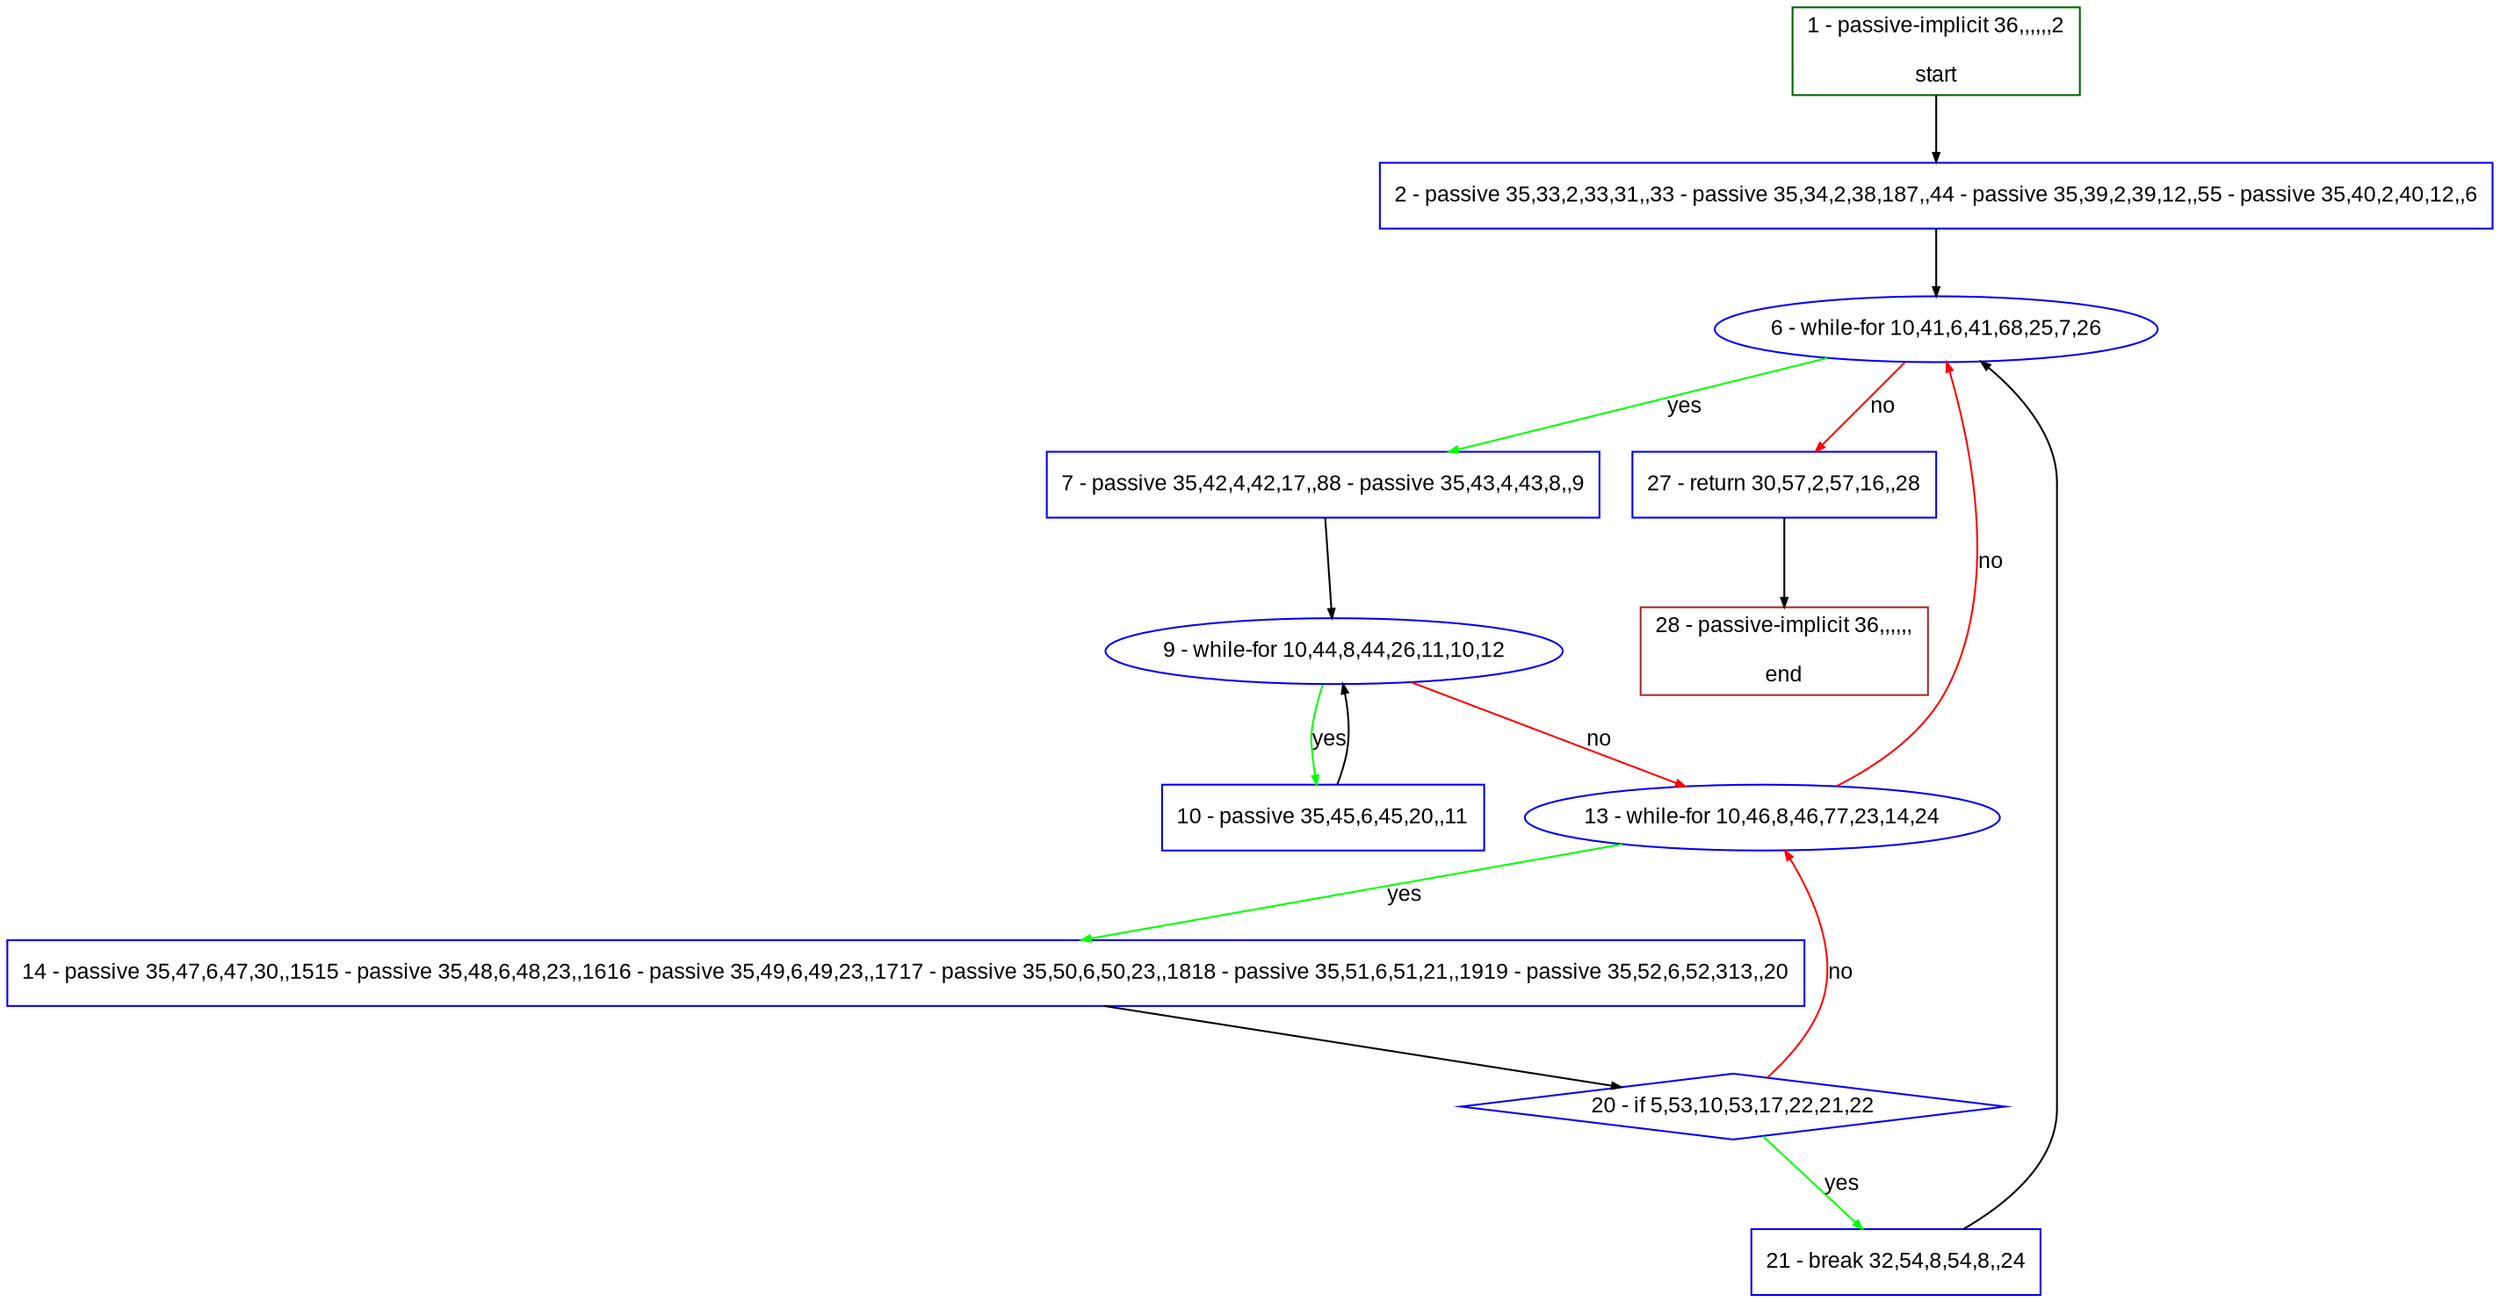 digraph "" {
  graph [pack="true", label="", fontsize="12", packmode="clust", fontname="Arial", fillcolor="#FFFFCC", bgcolor="white", style="rounded,filled", compound="true"];
  node [node_initialized="no", label="", color="grey", fontsize="12", fillcolor="white", fontname="Arial", style="filled", shape="rectangle", compound="true", fixedsize="false"];
  edge [fontcolor="black", arrowhead="normal", arrowtail="none", arrowsize="0.5", ltail="", label="", color="black", fontsize="12", lhead="", fontname="Arial", dir="forward", compound="true"];
  __N1 [label="2 - passive 35,33,2,33,31,,33 - passive 35,34,2,38,187,,44 - passive 35,39,2,39,12,,55 - passive 35,40,2,40,12,,6", color="#0000ff", fillcolor="#ffffff", style="filled", shape="box"];
  __N2 [label="1 - passive-implicit 36,,,,,,2\n\nstart", color="#006400", fillcolor="#ffffff", style="filled", shape="box"];
  __N3 [label="6 - while-for 10,41,6,41,68,25,7,26", color="#0000ff", fillcolor="#ffffff", style="filled", shape="oval"];
  __N4 [label="7 - passive 35,42,4,42,17,,88 - passive 35,43,4,43,8,,9", color="#0000ff", fillcolor="#ffffff", style="filled", shape="box"];
  __N5 [label="27 - return 30,57,2,57,16,,28", color="#0000ff", fillcolor="#ffffff", style="filled", shape="box"];
  __N6 [label="9 - while-for 10,44,8,44,26,11,10,12", color="#0000ff", fillcolor="#ffffff", style="filled", shape="oval"];
  __N7 [label="10 - passive 35,45,6,45,20,,11", color="#0000ff", fillcolor="#ffffff", style="filled", shape="box"];
  __N8 [label="13 - while-for 10,46,8,46,77,23,14,24", color="#0000ff", fillcolor="#ffffff", style="filled", shape="oval"];
  __N9 [label="14 - passive 35,47,6,47,30,,1515 - passive 35,48,6,48,23,,1616 - passive 35,49,6,49,23,,1717 - passive 35,50,6,50,23,,1818 - passive 35,51,6,51,21,,1919 - passive 35,52,6,52,313,,20", color="#0000ff", fillcolor="#ffffff", style="filled", shape="box"];
  __N10 [label="20 - if 5,53,10,53,17,22,21,22", color="#0000ff", fillcolor="#ffffff", style="filled", shape="diamond"];
  __N11 [label="21 - break 32,54,8,54,8,,24", color="#0000ff", fillcolor="#ffffff", style="filled", shape="box"];
  __N12 [label="28 - passive-implicit 36,,,,,,\n\nend", color="#a52a2a", fillcolor="#ffffff", style="filled", shape="box"];
  __N2 -> __N1 [arrowhead="normal", arrowtail="none", color="#000000", label="", dir="forward"];
  __N1 -> __N3 [arrowhead="normal", arrowtail="none", color="#000000", label="", dir="forward"];
  __N3 -> __N4 [arrowhead="normal", arrowtail="none", color="#00ff00", label="yes", dir="forward"];
  __N3 -> __N5 [arrowhead="normal", arrowtail="none", color="#ff0000", label="no", dir="forward"];
  __N4 -> __N6 [arrowhead="normal", arrowtail="none", color="#000000", label="", dir="forward"];
  __N6 -> __N7 [arrowhead="normal", arrowtail="none", color="#00ff00", label="yes", dir="forward"];
  __N7 -> __N6 [arrowhead="normal", arrowtail="none", color="#000000", label="", dir="forward"];
  __N6 -> __N8 [arrowhead="normal", arrowtail="none", color="#ff0000", label="no", dir="forward"];
  __N8 -> __N3 [arrowhead="normal", arrowtail="none", color="#ff0000", label="no", dir="forward"];
  __N8 -> __N9 [arrowhead="normal", arrowtail="none", color="#00ff00", label="yes", dir="forward"];
  __N9 -> __N10 [arrowhead="normal", arrowtail="none", color="#000000", label="", dir="forward"];
  __N10 -> __N8 [arrowhead="normal", arrowtail="none", color="#ff0000", label="no", dir="forward"];
  __N10 -> __N11 [arrowhead="normal", arrowtail="none", color="#00ff00", label="yes", dir="forward"];
  __N11 -> __N3 [arrowhead="normal", arrowtail="none", color="#000000", label="", dir="forward"];
  __N5 -> __N12 [arrowhead="normal", arrowtail="none", color="#000000", label="", dir="forward"];
}

